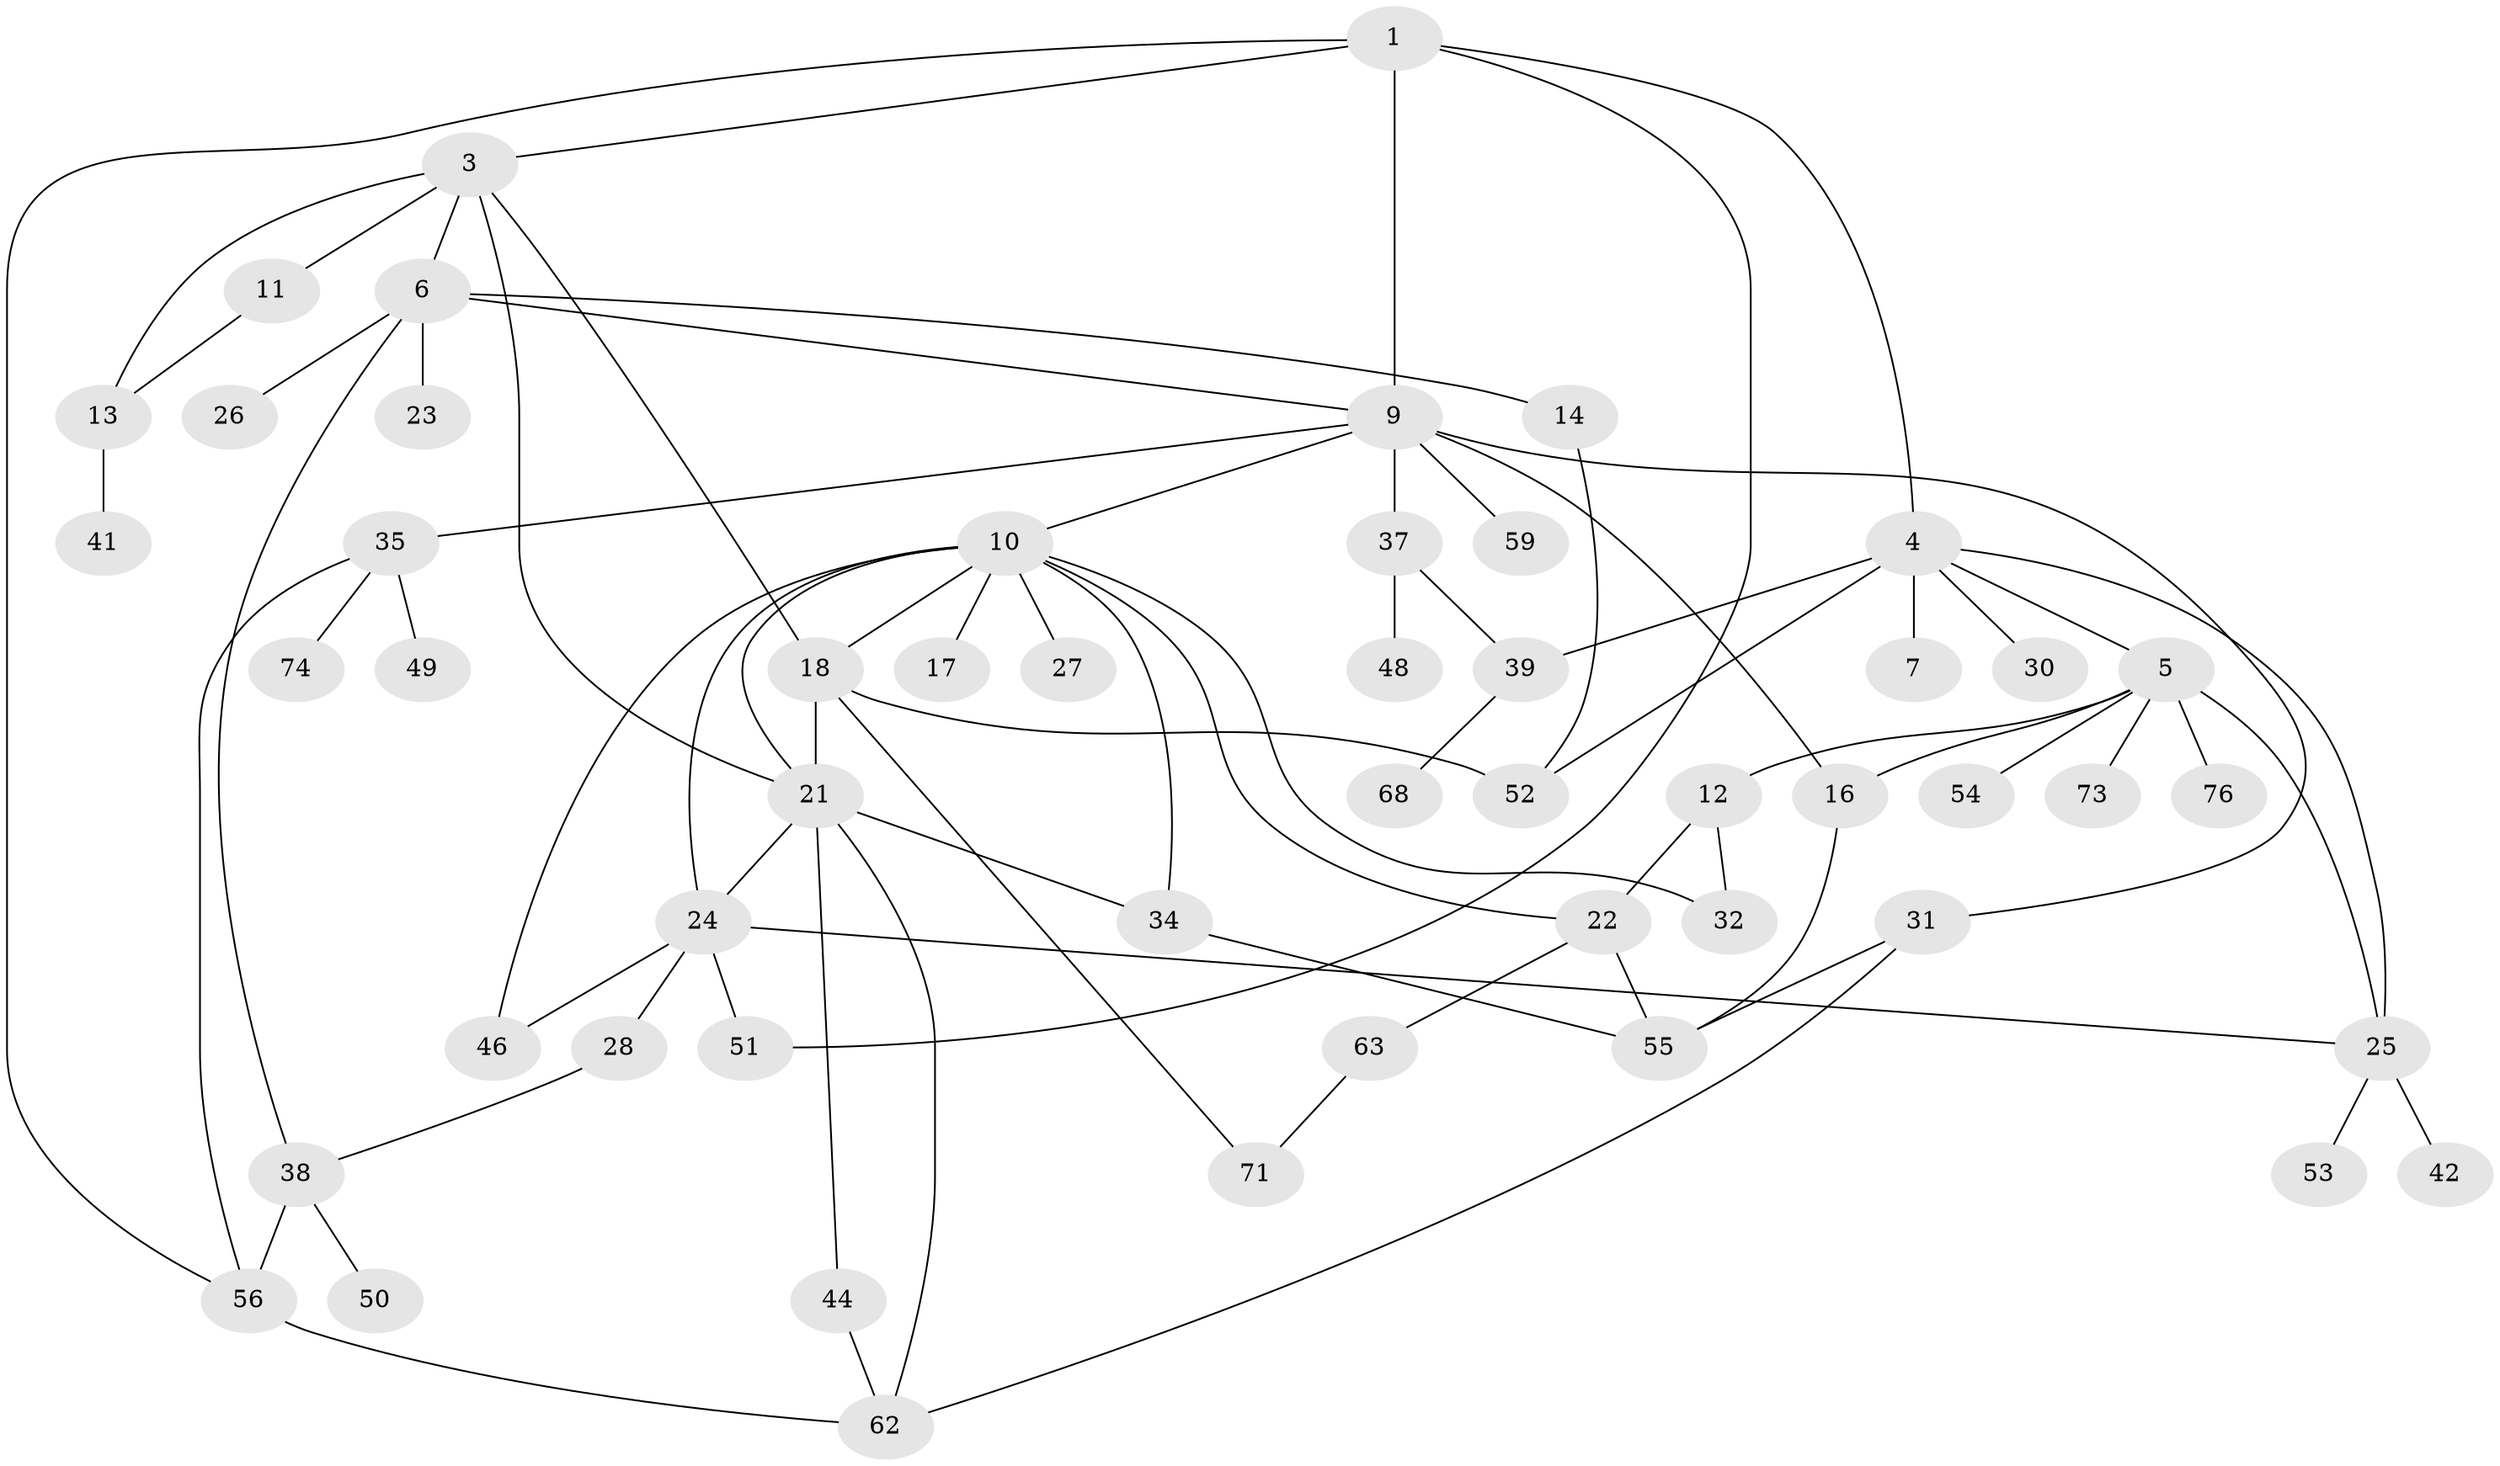 // Generated by graph-tools (version 1.1) at 2025/51/02/27/25 19:51:36]
// undirected, 52 vertices, 78 edges
graph export_dot {
graph [start="1"]
  node [color=gray90,style=filled];
  1 [super="+2"];
  3;
  4 [super="+66"];
  5 [super="+8"];
  6 [super="+47"];
  7 [super="+64"];
  9 [super="+58"];
  10 [super="+15"];
  11 [super="+19"];
  12 [super="+33"];
  13 [super="+70"];
  14;
  16 [super="+20"];
  17;
  18 [super="+43"];
  21 [super="+60"];
  22 [super="+69"];
  23;
  24 [super="+29"];
  25 [super="+67"];
  26;
  27;
  28;
  30;
  31 [super="+61"];
  32 [super="+40"];
  34 [super="+36"];
  35;
  37;
  38 [super="+72"];
  39 [super="+45"];
  41;
  42;
  44;
  46;
  48;
  49;
  50;
  51;
  52 [super="+57"];
  53;
  54;
  55;
  56 [super="+75"];
  59;
  62 [super="+65"];
  63;
  68;
  71;
  73;
  74;
  76;
  1 -- 3;
  1 -- 4;
  1 -- 51;
  1 -- 56;
  1 -- 9 [weight=2];
  3 -- 6;
  3 -- 11;
  3 -- 13;
  3 -- 18;
  3 -- 21;
  4 -- 5;
  4 -- 7;
  4 -- 30;
  4 -- 39;
  4 -- 52;
  4 -- 25;
  5 -- 25;
  5 -- 54;
  5 -- 73;
  5 -- 76;
  5 -- 16;
  5 -- 12;
  6 -- 14;
  6 -- 23;
  6 -- 26;
  6 -- 38;
  6 -- 9;
  9 -- 10;
  9 -- 31;
  9 -- 35;
  9 -- 37;
  9 -- 59;
  9 -- 16;
  10 -- 17;
  10 -- 24;
  10 -- 27;
  10 -- 21;
  10 -- 22;
  10 -- 18;
  10 -- 34;
  10 -- 46;
  10 -- 32;
  11 -- 13;
  12 -- 22;
  12 -- 32;
  13 -- 41;
  14 -- 52;
  16 -- 55;
  18 -- 71;
  18 -- 52;
  18 -- 21;
  21 -- 34;
  21 -- 44;
  21 -- 62;
  21 -- 24;
  22 -- 63;
  22 -- 55;
  24 -- 28;
  24 -- 51;
  24 -- 46;
  24 -- 25;
  25 -- 42;
  25 -- 53;
  28 -- 38;
  31 -- 62;
  31 -- 55;
  34 -- 55;
  35 -- 49;
  35 -- 74;
  35 -- 56;
  37 -- 39;
  37 -- 48;
  38 -- 50;
  38 -- 56 [weight=2];
  39 -- 68;
  44 -- 62;
  56 -- 62;
  63 -- 71;
}
